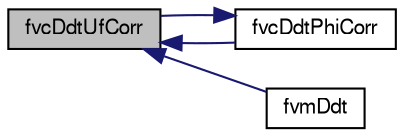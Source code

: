 digraph "fvcDdtUfCorr"
{
  bgcolor="transparent";
  edge [fontname="FreeSans",fontsize="10",labelfontname="FreeSans",labelfontsize="10"];
  node [fontname="FreeSans",fontsize="10",shape=record];
  rankdir="LR";
  Node141 [label="fvcDdtUfCorr",height=0.2,width=0.4,color="black", fillcolor="grey75", style="filled", fontcolor="black"];
  Node141 -> Node142 [dir="back",color="midnightblue",fontsize="10",style="solid",fontname="FreeSans"];
  Node142 [label="fvcDdtPhiCorr",height=0.2,width=0.4,color="black",URL="$a22466.html#a2cd3566b8394e9b51815aef5b764cd33"];
  Node142 -> Node141 [dir="back",color="midnightblue",fontsize="10",style="solid",fontname="FreeSans"];
  Node141 -> Node143 [dir="back",color="midnightblue",fontsize="10",style="solid",fontname="FreeSans"];
  Node143 [label="fvmDdt",height=0.2,width=0.4,color="black",URL="$a22466.html#aa26cf5bb70cd445f49b13dbf3e05f7d8"];
}
